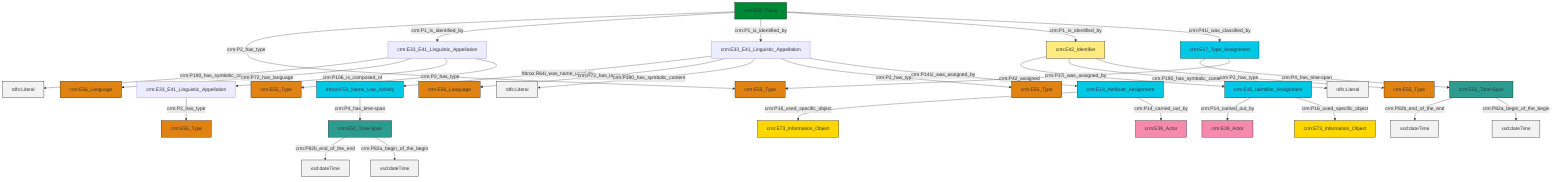 graph TD
classDef Literal fill:#f2f2f2,stroke:#000000;
classDef CRM_Entity fill:#FFFFFF,stroke:#000000;
classDef Temporal_Entity fill:#00C9E6, stroke:#000000;
classDef Type fill:#E18312, stroke:#000000;
classDef Time-Span fill:#2C9C91, stroke:#000000;
classDef Appellation fill:#FFEB7F, stroke:#000000;
classDef Place fill:#008836, stroke:#000000;
classDef Persistent_Item fill:#B266B2, stroke:#000000;
classDef Conceptual_Object fill:#FFD700, stroke:#000000;
classDef Physical_Thing fill:#D2B48C, stroke:#000000;
classDef Actor fill:#f58aad, stroke:#000000;
classDef PC_Classes fill:#4ce600, stroke:#000000;
classDef Multi fill:#cccccc,stroke:#000000;

0["crm:E33_E41_Linguistic_Appellation"]:::Default -->|frbroo:R64i_was_name_used_by| 1["frbroo:F52_Name_Use_Activity"]:::Temporal_Entity
2["crm:E52_Time-Span"]:::Time-Span -->|crm:P82b_end_of_the_end| 3[xsd:dateTime]:::Literal
0["crm:E33_E41_Linguistic_Appellation"]:::Default -->|crm:P72_has_language| 4["crm:E56_Language"]:::Type
5["crm:E42_Identifier"]:::Appellation -->|crm:P37i_was_assigned_by| 6["crm:E15_Identifier_Assignment"]:::Temporal_Entity
7["crm:E52_Time-Span"]:::Time-Span -->|crm:P82b_end_of_the_end| 8[xsd:dateTime]:::Literal
0["crm:E33_E41_Linguistic_Appellation"]:::Default -->|crm:P190_has_symbolic_content| 9[rdfs:Literal]:::Literal
0["crm:E33_E41_Linguistic_Appellation"]:::Default -->|crm:P2_has_type| 13["crm:E55_Type"]:::Type
0["crm:E33_E41_Linguistic_Appellation"]:::Default -->|crm:P141i_was_assigned_by| 14["crm:E13_Attribute_Assignment"]:::Temporal_Entity
5["crm:E42_Identifier"]:::Appellation -->|crm:P190_has_symbolic_content| 15[rdfs:Literal]:::Literal
16["crm:E53_Place"]:::Place -->|crm:P2_has_type| 17["crm:E55_Type"]:::Type
19["crm:E33_E41_Linguistic_Appellation"]:::Default -->|crm:P190_has_symbolic_content| 20[rdfs:Literal]:::Literal
2["crm:E52_Time-Span"]:::Time-Span -->|crm:P82a_begin_of_the_begin| 21[xsd:dateTime]:::Literal
16["crm:E53_Place"]:::Place -->|crm:P1_is_identified_by| 19["crm:E33_E41_Linguistic_Appellation"]:::Default
6["crm:E15_Identifier_Assignment"]:::Temporal_Entity -->|crm:P14_carried_out_by| 24["crm:E39_Actor"]:::Actor
5["crm:E42_Identifier"]:::Appellation -->|crm:P2_has_type| 22["crm:E55_Type"]:::Type
19["crm:E33_E41_Linguistic_Appellation"]:::Default -->|crm:P72_has_language| 10["crm:E56_Language"]:::Type
6["crm:E15_Identifier_Assignment"]:::Temporal_Entity -->|crm:P16_used_specific_object| 27["crm:E73_Information_Object"]:::Conceptual_Object
14["crm:E13_Attribute_Assignment"]:::Temporal_Entity -->|crm:P16_used_specific_object| 28["crm:E73_Information_Object"]:::Conceptual_Object
16["crm:E53_Place"]:::Place -->|crm:P1_is_identified_by| 0["crm:E33_E41_Linguistic_Appellation"]:::Default
1["frbroo:F52_Name_Use_Activity"]:::Temporal_Entity -->|crm:P4_has_time-span| 7["crm:E52_Time-Span"]:::Time-Span
32["crm:E17_Type_Assignment"]:::Temporal_Entity -->|crm:P4_has_time-span| 2["crm:E52_Time-Span"]:::Time-Span
32["crm:E17_Type_Assignment"]:::Temporal_Entity -->|crm:P42_assigned| 17["crm:E55_Type"]:::Type
16["crm:E53_Place"]:::Place -->|crm:P1_is_identified_by| 5["crm:E42_Identifier"]:::Appellation
7["crm:E52_Time-Span"]:::Time-Span -->|crm:P82a_begin_of_the_begin| 47[xsd:dateTime]:::Literal
14["crm:E13_Attribute_Assignment"]:::Temporal_Entity -->|crm:P14_carried_out_by| 48["crm:E39_Actor"]:::Actor
16["crm:E53_Place"]:::Place -->|crm:P41i_was_classified_by| 32["crm:E17_Type_Assignment"]:::Temporal_Entity
19["crm:E33_E41_Linguistic_Appellation"]:::Default -->|crm:P106_is_composed_of| 36["crm:E33_E41_Linguistic_Appellation"]:::Default
36["crm:E33_E41_Linguistic_Appellation"]:::Default -->|crm:P2_has_type| 40["crm:E55_Type"]:::Type
19["crm:E33_E41_Linguistic_Appellation"]:::Default -->|crm:P2_has_type| 43["crm:E55_Type"]:::Type